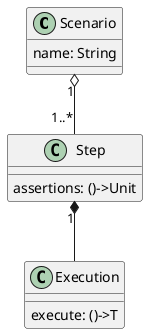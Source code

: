 @startuml

Scenario "1" o-- "1..*" Step

Step  "1" *-- Execution

Scenario : name: String
Step : assertions: ()->Unit

Execution : execute: ()->T

@enduml